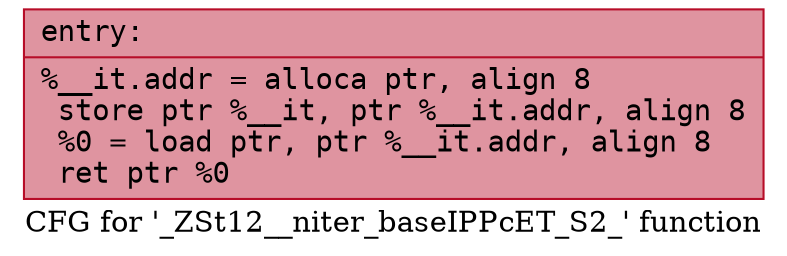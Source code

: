 digraph "CFG for '_ZSt12__niter_baseIPPcET_S2_' function" {
	label="CFG for '_ZSt12__niter_baseIPPcET_S2_' function";

	Node0x561f16555a80 [shape=record,color="#b70d28ff", style=filled, fillcolor="#b70d2870" fontname="Courier",label="{entry:\l|  %__it.addr = alloca ptr, align 8\l  store ptr %__it, ptr %__it.addr, align 8\l  %0 = load ptr, ptr %__it.addr, align 8\l  ret ptr %0\l}"];
}
